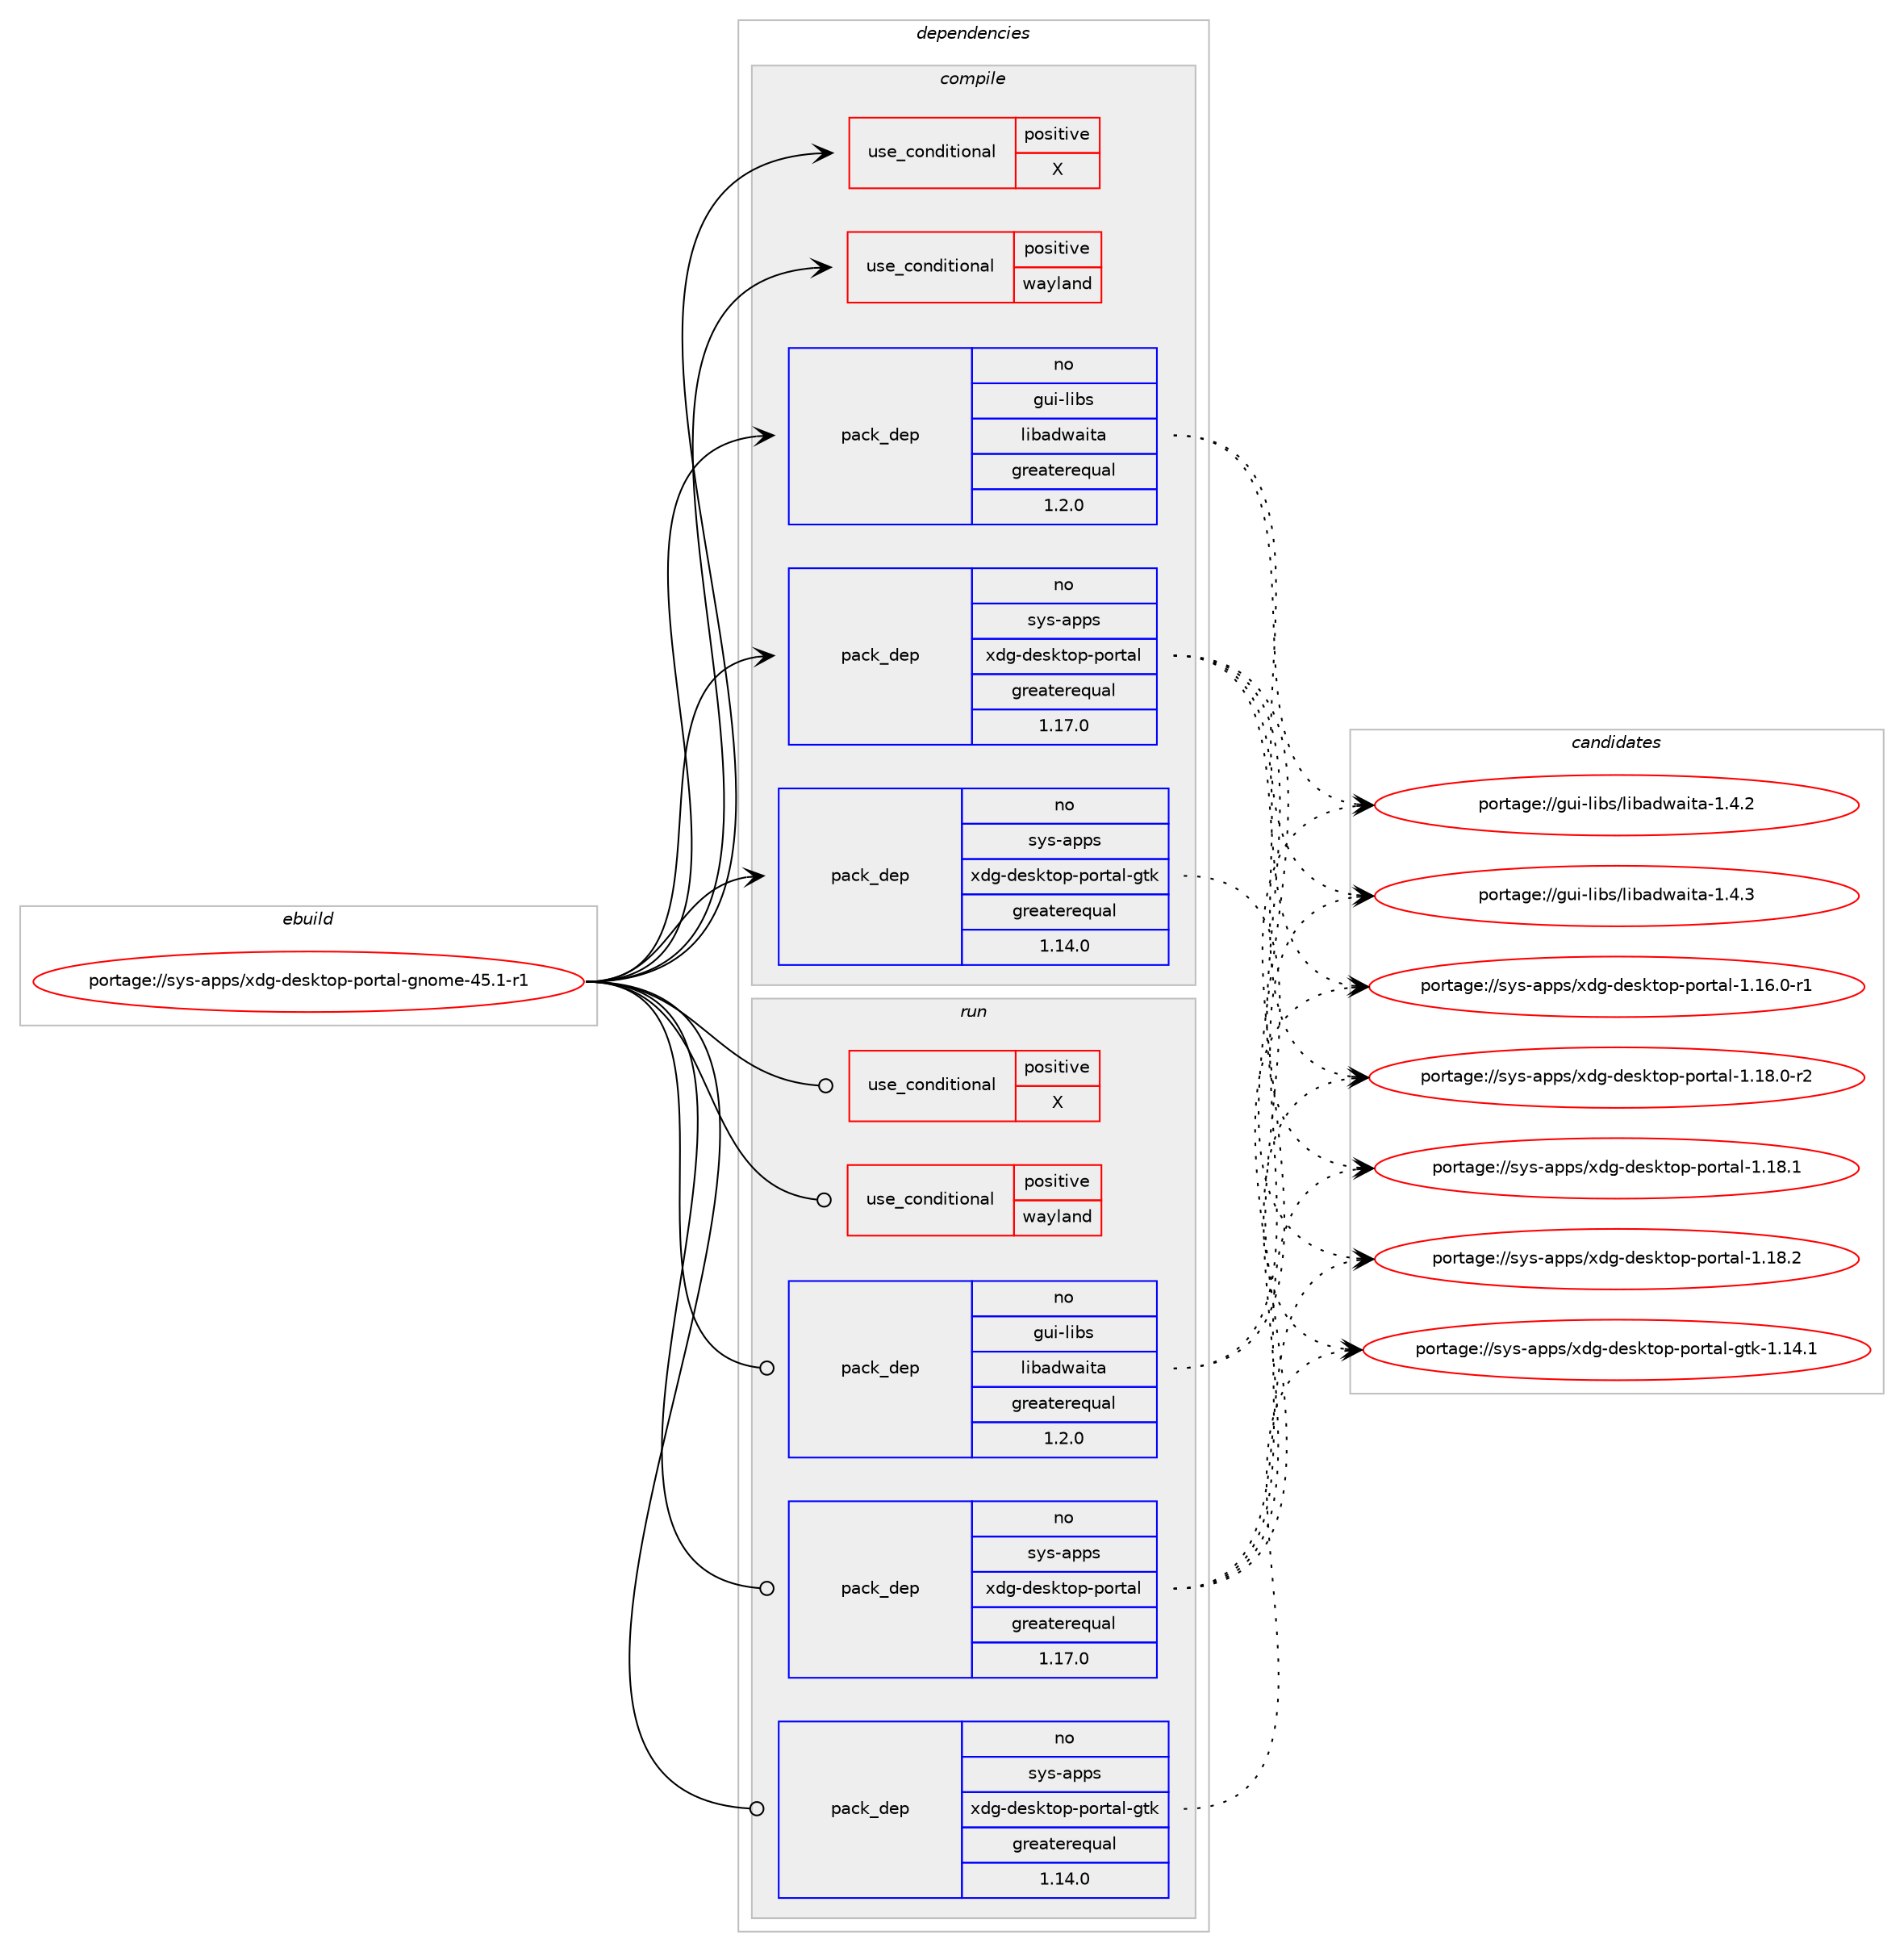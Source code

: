 digraph prolog {

# *************
# Graph options
# *************

newrank=true;
concentrate=true;
compound=true;
graph [rankdir=LR,fontname=Helvetica,fontsize=10,ranksep=1.5];#, ranksep=2.5, nodesep=0.2];
edge  [arrowhead=vee];
node  [fontname=Helvetica,fontsize=10];

# **********
# The ebuild
# **********

subgraph cluster_leftcol {
color=gray;
rank=same;
label=<<i>ebuild</i>>;
id [label="portage://sys-apps/xdg-desktop-portal-gnome-45.1-r1", color=red, width=4, href="../sys-apps/xdg-desktop-portal-gnome-45.1-r1.svg"];
}

# ****************
# The dependencies
# ****************

subgraph cluster_midcol {
color=gray;
label=<<i>dependencies</i>>;
subgraph cluster_compile {
fillcolor="#eeeeee";
style=filled;
label=<<i>compile</i>>;
subgraph cond11955 {
dependency17182 [label=<<TABLE BORDER="0" CELLBORDER="1" CELLSPACING="0" CELLPADDING="4"><TR><TD ROWSPAN="3" CELLPADDING="10">use_conditional</TD></TR><TR><TD>positive</TD></TR><TR><TD>X</TD></TR></TABLE>>, shape=none, color=red];
# *** BEGIN UNKNOWN DEPENDENCY TYPE (TODO) ***
# dependency17182 -> package_dependency(portage://sys-apps/xdg-desktop-portal-gnome-45.1-r1,install,no,x11-libs,libX11,none,[,,],[],[])
# *** END UNKNOWN DEPENDENCY TYPE (TODO) ***

}
id:e -> dependency17182:w [weight=20,style="solid",arrowhead="vee"];
subgraph cond11956 {
dependency17183 [label=<<TABLE BORDER="0" CELLBORDER="1" CELLSPACING="0" CELLPADDING="4"><TR><TD ROWSPAN="3" CELLPADDING="10">use_conditional</TD></TR><TR><TD>positive</TD></TR><TR><TD>wayland</TD></TR></TABLE>>, shape=none, color=red];
# *** BEGIN UNKNOWN DEPENDENCY TYPE (TODO) ***
# dependency17183 -> package_dependency(portage://sys-apps/xdg-desktop-portal-gnome-45.1-r1,install,no,dev-libs,wayland,none,[,,],[],[])
# *** END UNKNOWN DEPENDENCY TYPE (TODO) ***

}
id:e -> dependency17183:w [weight=20,style="solid",arrowhead="vee"];
# *** BEGIN UNKNOWN DEPENDENCY TYPE (TODO) ***
# id -> package_dependency(portage://sys-apps/xdg-desktop-portal-gnome-45.1-r1,install,no,dev-libs,glib,none,[,,],[slot(2)],[])
# *** END UNKNOWN DEPENDENCY TYPE (TODO) ***

# *** BEGIN UNKNOWN DEPENDENCY TYPE (TODO) ***
# id -> package_dependency(portage://sys-apps/xdg-desktop-portal-gnome-45.1-r1,install,no,gnome-base,gnome-desktop,none,[,,],[slot(4),equal],[])
# *** END UNKNOWN DEPENDENCY TYPE (TODO) ***

# *** BEGIN UNKNOWN DEPENDENCY TYPE (TODO) ***
# id -> package_dependency(portage://sys-apps/xdg-desktop-portal-gnome-45.1-r1,install,no,gui-libs,gtk,none,[,,],[slot(4)],[use(optenable(wayland),none),use(optenable(X),none)])
# *** END UNKNOWN DEPENDENCY TYPE (TODO) ***

subgraph pack5067 {
dependency17184 [label=<<TABLE BORDER="0" CELLBORDER="1" CELLSPACING="0" CELLPADDING="4" WIDTH="220"><TR><TD ROWSPAN="6" CELLPADDING="30">pack_dep</TD></TR><TR><TD WIDTH="110">no</TD></TR><TR><TD>gui-libs</TD></TR><TR><TD>libadwaita</TD></TR><TR><TD>greaterequal</TD></TR><TR><TD>1.2.0</TD></TR></TABLE>>, shape=none, color=blue];
}
id:e -> dependency17184:w [weight=20,style="solid",arrowhead="vee"];
# *** BEGIN UNKNOWN DEPENDENCY TYPE (TODO) ***
# id -> package_dependency(portage://sys-apps/xdg-desktop-portal-gnome-45.1-r1,install,no,media-libs,fontconfig,none,[,,],[],[])
# *** END UNKNOWN DEPENDENCY TYPE (TODO) ***

# *** BEGIN UNKNOWN DEPENDENCY TYPE (TODO) ***
# id -> package_dependency(portage://sys-apps/xdg-desktop-portal-gnome-45.1-r1,install,no,sys-apps,dbus,none,[,,],[],[])
# *** END UNKNOWN DEPENDENCY TYPE (TODO) ***

subgraph pack5068 {
dependency17185 [label=<<TABLE BORDER="0" CELLBORDER="1" CELLSPACING="0" CELLPADDING="4" WIDTH="220"><TR><TD ROWSPAN="6" CELLPADDING="30">pack_dep</TD></TR><TR><TD WIDTH="110">no</TD></TR><TR><TD>sys-apps</TD></TR><TR><TD>xdg-desktop-portal</TD></TR><TR><TD>greaterequal</TD></TR><TR><TD>1.17.0</TD></TR></TABLE>>, shape=none, color=blue];
}
id:e -> dependency17185:w [weight=20,style="solid",arrowhead="vee"];
subgraph pack5069 {
dependency17186 [label=<<TABLE BORDER="0" CELLBORDER="1" CELLSPACING="0" CELLPADDING="4" WIDTH="220"><TR><TD ROWSPAN="6" CELLPADDING="30">pack_dep</TD></TR><TR><TD WIDTH="110">no</TD></TR><TR><TD>sys-apps</TD></TR><TR><TD>xdg-desktop-portal-gtk</TD></TR><TR><TD>greaterequal</TD></TR><TR><TD>1.14.0</TD></TR></TABLE>>, shape=none, color=blue];
}
id:e -> dependency17186:w [weight=20,style="solid",arrowhead="vee"];
}
subgraph cluster_compileandrun {
fillcolor="#eeeeee";
style=filled;
label=<<i>compile and run</i>>;
}
subgraph cluster_run {
fillcolor="#eeeeee";
style=filled;
label=<<i>run</i>>;
subgraph cond11957 {
dependency17187 [label=<<TABLE BORDER="0" CELLBORDER="1" CELLSPACING="0" CELLPADDING="4"><TR><TD ROWSPAN="3" CELLPADDING="10">use_conditional</TD></TR><TR><TD>positive</TD></TR><TR><TD>X</TD></TR></TABLE>>, shape=none, color=red];
# *** BEGIN UNKNOWN DEPENDENCY TYPE (TODO) ***
# dependency17187 -> package_dependency(portage://sys-apps/xdg-desktop-portal-gnome-45.1-r1,run,no,x11-libs,libX11,none,[,,],[],[])
# *** END UNKNOWN DEPENDENCY TYPE (TODO) ***

}
id:e -> dependency17187:w [weight=20,style="solid",arrowhead="odot"];
subgraph cond11958 {
dependency17188 [label=<<TABLE BORDER="0" CELLBORDER="1" CELLSPACING="0" CELLPADDING="4"><TR><TD ROWSPAN="3" CELLPADDING="10">use_conditional</TD></TR><TR><TD>positive</TD></TR><TR><TD>wayland</TD></TR></TABLE>>, shape=none, color=red];
# *** BEGIN UNKNOWN DEPENDENCY TYPE (TODO) ***
# dependency17188 -> package_dependency(portage://sys-apps/xdg-desktop-portal-gnome-45.1-r1,run,no,dev-libs,wayland,none,[,,],[],[])
# *** END UNKNOWN DEPENDENCY TYPE (TODO) ***

}
id:e -> dependency17188:w [weight=20,style="solid",arrowhead="odot"];
# *** BEGIN UNKNOWN DEPENDENCY TYPE (TODO) ***
# id -> package_dependency(portage://sys-apps/xdg-desktop-portal-gnome-45.1-r1,run,no,dev-libs,glib,none,[,,],[slot(2)],[])
# *** END UNKNOWN DEPENDENCY TYPE (TODO) ***

# *** BEGIN UNKNOWN DEPENDENCY TYPE (TODO) ***
# id -> package_dependency(portage://sys-apps/xdg-desktop-portal-gnome-45.1-r1,run,no,gnome-base,gnome-desktop,none,[,,],[slot(4),equal],[])
# *** END UNKNOWN DEPENDENCY TYPE (TODO) ***

# *** BEGIN UNKNOWN DEPENDENCY TYPE (TODO) ***
# id -> package_dependency(portage://sys-apps/xdg-desktop-portal-gnome-45.1-r1,run,no,gui-libs,gtk,none,[,,],[slot(4)],[use(optenable(wayland),none),use(optenable(X),none)])
# *** END UNKNOWN DEPENDENCY TYPE (TODO) ***

subgraph pack5070 {
dependency17189 [label=<<TABLE BORDER="0" CELLBORDER="1" CELLSPACING="0" CELLPADDING="4" WIDTH="220"><TR><TD ROWSPAN="6" CELLPADDING="30">pack_dep</TD></TR><TR><TD WIDTH="110">no</TD></TR><TR><TD>gui-libs</TD></TR><TR><TD>libadwaita</TD></TR><TR><TD>greaterequal</TD></TR><TR><TD>1.2.0</TD></TR></TABLE>>, shape=none, color=blue];
}
id:e -> dependency17189:w [weight=20,style="solid",arrowhead="odot"];
# *** BEGIN UNKNOWN DEPENDENCY TYPE (TODO) ***
# id -> package_dependency(portage://sys-apps/xdg-desktop-portal-gnome-45.1-r1,run,no,media-libs,fontconfig,none,[,,],[],[])
# *** END UNKNOWN DEPENDENCY TYPE (TODO) ***

# *** BEGIN UNKNOWN DEPENDENCY TYPE (TODO) ***
# id -> package_dependency(portage://sys-apps/xdg-desktop-portal-gnome-45.1-r1,run,no,sys-apps,dbus,none,[,,],[],[])
# *** END UNKNOWN DEPENDENCY TYPE (TODO) ***

subgraph pack5071 {
dependency17190 [label=<<TABLE BORDER="0" CELLBORDER="1" CELLSPACING="0" CELLPADDING="4" WIDTH="220"><TR><TD ROWSPAN="6" CELLPADDING="30">pack_dep</TD></TR><TR><TD WIDTH="110">no</TD></TR><TR><TD>sys-apps</TD></TR><TR><TD>xdg-desktop-portal</TD></TR><TR><TD>greaterequal</TD></TR><TR><TD>1.17.0</TD></TR></TABLE>>, shape=none, color=blue];
}
id:e -> dependency17190:w [weight=20,style="solid",arrowhead="odot"];
subgraph pack5072 {
dependency17191 [label=<<TABLE BORDER="0" CELLBORDER="1" CELLSPACING="0" CELLPADDING="4" WIDTH="220"><TR><TD ROWSPAN="6" CELLPADDING="30">pack_dep</TD></TR><TR><TD WIDTH="110">no</TD></TR><TR><TD>sys-apps</TD></TR><TR><TD>xdg-desktop-portal-gtk</TD></TR><TR><TD>greaterequal</TD></TR><TR><TD>1.14.0</TD></TR></TABLE>>, shape=none, color=blue];
}
id:e -> dependency17191:w [weight=20,style="solid",arrowhead="odot"];
}
}

# **************
# The candidates
# **************

subgraph cluster_choices {
rank=same;
color=gray;
label=<<i>candidates</i>>;

subgraph choice5067 {
color=black;
nodesep=1;
choice10311710545108105981154710810598971001199710511697454946524650 [label="portage://gui-libs/libadwaita-1.4.2", color=red, width=4,href="../gui-libs/libadwaita-1.4.2.svg"];
choice10311710545108105981154710810598971001199710511697454946524651 [label="portage://gui-libs/libadwaita-1.4.3", color=red, width=4,href="../gui-libs/libadwaita-1.4.3.svg"];
dependency17184:e -> choice10311710545108105981154710810598971001199710511697454946524650:w [style=dotted,weight="100"];
dependency17184:e -> choice10311710545108105981154710810598971001199710511697454946524651:w [style=dotted,weight="100"];
}
subgraph choice5068 {
color=black;
nodesep=1;
choice115121115459711211211547120100103451001011151071161111124511211111411697108454946495446484511449 [label="portage://sys-apps/xdg-desktop-portal-1.16.0-r1", color=red, width=4,href="../sys-apps/xdg-desktop-portal-1.16.0-r1.svg"];
choice115121115459711211211547120100103451001011151071161111124511211111411697108454946495646484511450 [label="portage://sys-apps/xdg-desktop-portal-1.18.0-r2", color=red, width=4,href="../sys-apps/xdg-desktop-portal-1.18.0-r2.svg"];
choice11512111545971121121154712010010345100101115107116111112451121111141169710845494649564649 [label="portage://sys-apps/xdg-desktop-portal-1.18.1", color=red, width=4,href="../sys-apps/xdg-desktop-portal-1.18.1.svg"];
choice11512111545971121121154712010010345100101115107116111112451121111141169710845494649564650 [label="portage://sys-apps/xdg-desktop-portal-1.18.2", color=red, width=4,href="../sys-apps/xdg-desktop-portal-1.18.2.svg"];
dependency17185:e -> choice115121115459711211211547120100103451001011151071161111124511211111411697108454946495446484511449:w [style=dotted,weight="100"];
dependency17185:e -> choice115121115459711211211547120100103451001011151071161111124511211111411697108454946495646484511450:w [style=dotted,weight="100"];
dependency17185:e -> choice11512111545971121121154712010010345100101115107116111112451121111141169710845494649564649:w [style=dotted,weight="100"];
dependency17185:e -> choice11512111545971121121154712010010345100101115107116111112451121111141169710845494649564650:w [style=dotted,weight="100"];
}
subgraph choice5069 {
color=black;
nodesep=1;
choice1151211154597112112115471201001034510010111510711611111245112111114116971084510311610745494649524649 [label="portage://sys-apps/xdg-desktop-portal-gtk-1.14.1", color=red, width=4,href="../sys-apps/xdg-desktop-portal-gtk-1.14.1.svg"];
dependency17186:e -> choice1151211154597112112115471201001034510010111510711611111245112111114116971084510311610745494649524649:w [style=dotted,weight="100"];
}
subgraph choice5070 {
color=black;
nodesep=1;
choice10311710545108105981154710810598971001199710511697454946524650 [label="portage://gui-libs/libadwaita-1.4.2", color=red, width=4,href="../gui-libs/libadwaita-1.4.2.svg"];
choice10311710545108105981154710810598971001199710511697454946524651 [label="portage://gui-libs/libadwaita-1.4.3", color=red, width=4,href="../gui-libs/libadwaita-1.4.3.svg"];
dependency17189:e -> choice10311710545108105981154710810598971001199710511697454946524650:w [style=dotted,weight="100"];
dependency17189:e -> choice10311710545108105981154710810598971001199710511697454946524651:w [style=dotted,weight="100"];
}
subgraph choice5071 {
color=black;
nodesep=1;
choice115121115459711211211547120100103451001011151071161111124511211111411697108454946495446484511449 [label="portage://sys-apps/xdg-desktop-portal-1.16.0-r1", color=red, width=4,href="../sys-apps/xdg-desktop-portal-1.16.0-r1.svg"];
choice115121115459711211211547120100103451001011151071161111124511211111411697108454946495646484511450 [label="portage://sys-apps/xdg-desktop-portal-1.18.0-r2", color=red, width=4,href="../sys-apps/xdg-desktop-portal-1.18.0-r2.svg"];
choice11512111545971121121154712010010345100101115107116111112451121111141169710845494649564649 [label="portage://sys-apps/xdg-desktop-portal-1.18.1", color=red, width=4,href="../sys-apps/xdg-desktop-portal-1.18.1.svg"];
choice11512111545971121121154712010010345100101115107116111112451121111141169710845494649564650 [label="portage://sys-apps/xdg-desktop-portal-1.18.2", color=red, width=4,href="../sys-apps/xdg-desktop-portal-1.18.2.svg"];
dependency17190:e -> choice115121115459711211211547120100103451001011151071161111124511211111411697108454946495446484511449:w [style=dotted,weight="100"];
dependency17190:e -> choice115121115459711211211547120100103451001011151071161111124511211111411697108454946495646484511450:w [style=dotted,weight="100"];
dependency17190:e -> choice11512111545971121121154712010010345100101115107116111112451121111141169710845494649564649:w [style=dotted,weight="100"];
dependency17190:e -> choice11512111545971121121154712010010345100101115107116111112451121111141169710845494649564650:w [style=dotted,weight="100"];
}
subgraph choice5072 {
color=black;
nodesep=1;
choice1151211154597112112115471201001034510010111510711611111245112111114116971084510311610745494649524649 [label="portage://sys-apps/xdg-desktop-portal-gtk-1.14.1", color=red, width=4,href="../sys-apps/xdg-desktop-portal-gtk-1.14.1.svg"];
dependency17191:e -> choice1151211154597112112115471201001034510010111510711611111245112111114116971084510311610745494649524649:w [style=dotted,weight="100"];
}
}

}
